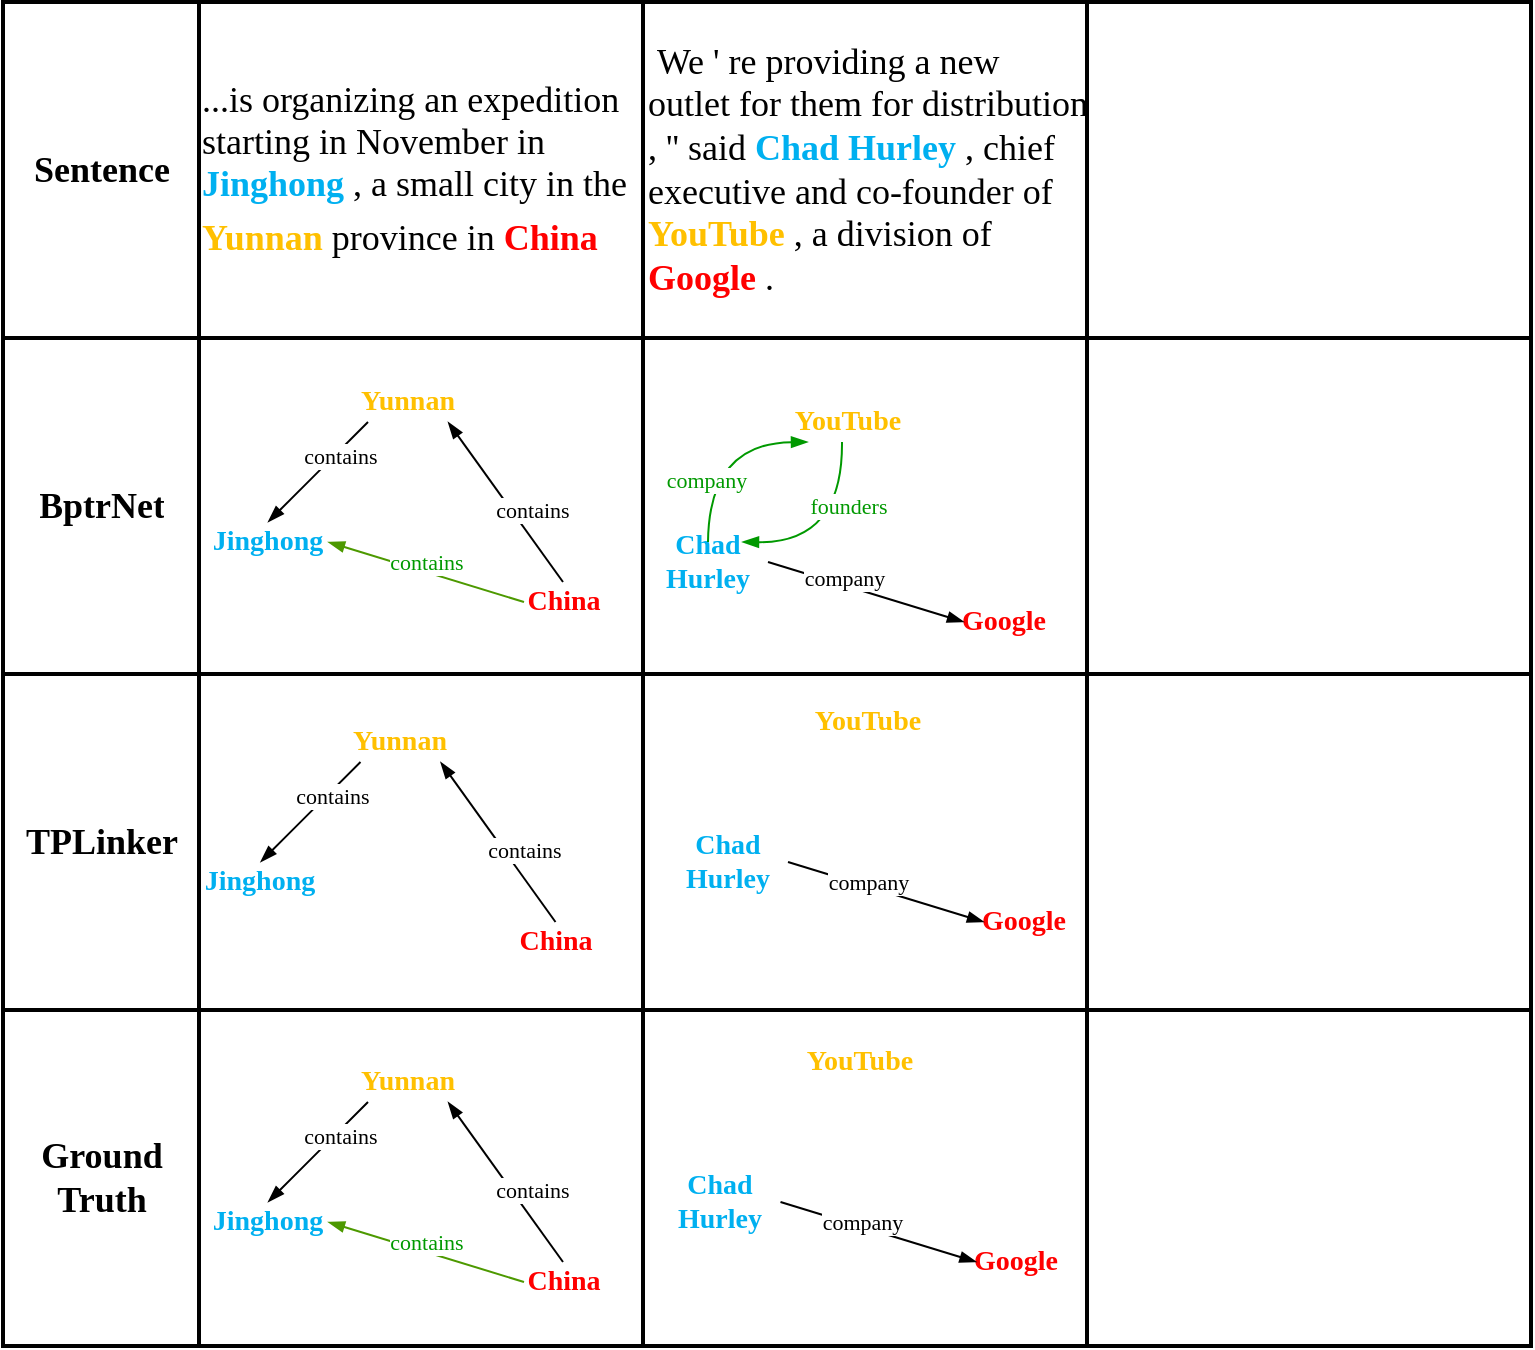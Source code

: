 <mxfile version="13.10.1" type="github">
  <diagram id="5vpmCnWidM8x6iWcZ2X5" name="Page-1">
    <mxGraphModel dx="870" dy="571" grid="1" gridSize="10" guides="1" tooltips="1" connect="1" arrows="1" fold="1" page="1" pageScale="1" pageWidth="827" pageHeight="1169" background="none" math="0" shadow="0">
      <root>
        <mxCell id="0" />
        <mxCell id="1" parent="0" />
        <mxCell id="fM8OL-0WpngBRwXDm8zp-1" value="" style="shape=table;html=1;whiteSpace=wrap;startSize=0;container=1;collapsible=0;childLayout=tableLayout;strokeWidth=2;perimeterSpacing=1;" parent="1" vertex="1">
          <mxGeometry x="457.5" y="30" width="764" height="672" as="geometry" />
        </mxCell>
        <mxCell id="fM8OL-0WpngBRwXDm8zp-2" value="" style="shape=partialRectangle;html=1;whiteSpace=wrap;collapsible=0;dropTarget=0;pointerEvents=0;fillColor=none;top=0;left=0;bottom=0;right=0;points=[[0,0.5],[1,0.5]];portConstraint=eastwest;" parent="fM8OL-0WpngBRwXDm8zp-1" vertex="1">
          <mxGeometry width="764" height="168" as="geometry" />
        </mxCell>
        <mxCell id="fM8OL-0WpngBRwXDm8zp-3" value="&lt;font face=&quot;Times New Roman&quot; style=&quot;font-size: 18px&quot;&gt;&lt;b&gt;Sentence&lt;/b&gt;&lt;/font&gt;" style="shape=partialRectangle;html=1;whiteSpace=wrap;connectable=0;overflow=hidden;fillColor=none;top=0;left=0;bottom=0;right=0;" parent="fM8OL-0WpngBRwXDm8zp-2" vertex="1">
          <mxGeometry width="98" height="168" as="geometry" />
        </mxCell>
        <mxCell id="fM8OL-0WpngBRwXDm8zp-4" value="&lt;p style=&quot;line-height: normal ; margin-top: 0pt ; margin-bottom: 0pt ; margin-left: 0in ; margin-right: 0in ; text-indent: 0in ; text-align: left ; direction: ltr ; unicode-bidi: embed ; word-break: normal&quot;&gt;&lt;font style=&quot;font-size: 18px&quot; face=&quot;Times New Roman&quot;&gt;&lt;span&gt;...is organizing an expedition starting in November in &lt;/span&gt;&lt;span style=&quot;color: rgb(0 , 176 , 240) ; font-weight: bold&quot;&gt;Jinghong&lt;/span&gt;&lt;span&gt; , a small city in the &lt;/span&gt;&lt;span style=&quot;color: rgb(255 , 192 , 0) ; font-weight: bold&quot;&gt;Yunnan&lt;/span&gt;&lt;span&gt; province in &lt;/span&gt;&lt;span style=&quot;color: red ; font-weight: bold&quot;&gt;China&lt;/span&gt;&lt;/font&gt;&lt;span style=&quot;font-size: 18.0pt ; color: red&quot;&gt; &lt;/span&gt;&lt;/p&gt;" style="shape=partialRectangle;html=1;whiteSpace=wrap;connectable=0;overflow=hidden;fillColor=none;top=0;left=0;bottom=0;right=0;" parent="fM8OL-0WpngBRwXDm8zp-2" vertex="1">
          <mxGeometry x="98" width="222" height="168" as="geometry" />
        </mxCell>
        <mxCell id="fM8OL-0WpngBRwXDm8zp-5" value="&lt;font style=&quot;font-size: 18px&quot; face=&quot;Times New Roman&quot;&gt;&amp;nbsp;We &#39; re providing a new outlet for them for distribution , &#39;&#39; said &lt;font color=&quot;#00b0f0&quot;&gt;&lt;b&gt;Chad Hurley&lt;/b&gt;&lt;/font&gt; , chief executive and co-founder of &lt;b&gt;&lt;font color=&quot;#ffc000&quot;&gt;YouTube&lt;/font&gt;&lt;/b&gt; , a division of &lt;b&gt;&lt;font color=&quot;#ff0000&quot;&gt;Google&lt;/font&gt;&lt;/b&gt; .&lt;/font&gt;" style="shape=partialRectangle;html=1;whiteSpace=wrap;connectable=0;overflow=hidden;fillColor=none;top=0;left=0;bottom=0;right=0;align=left;" parent="fM8OL-0WpngBRwXDm8zp-2" vertex="1">
          <mxGeometry x="320" width="222" height="168" as="geometry" />
        </mxCell>
        <mxCell id="fM8OL-0WpngBRwXDm8zp-6" value="" style="shape=partialRectangle;html=1;whiteSpace=wrap;connectable=0;overflow=hidden;fillColor=none;top=0;left=0;bottom=0;right=0;" parent="fM8OL-0WpngBRwXDm8zp-2" vertex="1">
          <mxGeometry x="542" width="222" height="168" as="geometry" />
        </mxCell>
        <mxCell id="fM8OL-0WpngBRwXDm8zp-7" value="" style="shape=partialRectangle;html=1;whiteSpace=wrap;collapsible=0;dropTarget=0;pointerEvents=0;fillColor=none;top=0;left=0;bottom=0;right=0;points=[[0,0.5],[1,0.5]];portConstraint=eastwest;" parent="fM8OL-0WpngBRwXDm8zp-1" vertex="1">
          <mxGeometry y="168" width="764" height="168" as="geometry" />
        </mxCell>
        <mxCell id="fM8OL-0WpngBRwXDm8zp-8" value="&lt;b&gt;&lt;font face=&quot;Times New Roman&quot; style=&quot;font-size: 18px&quot;&gt;BptrNet&lt;/font&gt;&lt;/b&gt;" style="shape=partialRectangle;html=1;whiteSpace=wrap;connectable=0;overflow=hidden;fillColor=none;top=0;left=0;bottom=0;right=0;" parent="fM8OL-0WpngBRwXDm8zp-7" vertex="1">
          <mxGeometry width="98" height="168" as="geometry" />
        </mxCell>
        <mxCell id="fM8OL-0WpngBRwXDm8zp-9" value="" style="shape=partialRectangle;html=1;whiteSpace=wrap;connectable=0;overflow=hidden;fillColor=none;top=0;left=0;bottom=0;right=0;" parent="fM8OL-0WpngBRwXDm8zp-7" vertex="1">
          <mxGeometry x="98" width="222" height="168" as="geometry" />
        </mxCell>
        <mxCell id="fM8OL-0WpngBRwXDm8zp-10" value="" style="shape=partialRectangle;html=1;whiteSpace=wrap;connectable=0;overflow=hidden;fillColor=none;top=0;left=0;bottom=0;right=0;" parent="fM8OL-0WpngBRwXDm8zp-7" vertex="1">
          <mxGeometry x="320" width="222" height="168" as="geometry" />
        </mxCell>
        <mxCell id="fM8OL-0WpngBRwXDm8zp-11" value="" style="shape=partialRectangle;html=1;whiteSpace=wrap;connectable=0;overflow=hidden;fillColor=none;top=0;left=0;bottom=0;right=0;" parent="fM8OL-0WpngBRwXDm8zp-7" vertex="1">
          <mxGeometry x="542" width="222" height="168" as="geometry" />
        </mxCell>
        <mxCell id="fM8OL-0WpngBRwXDm8zp-12" value="" style="shape=partialRectangle;html=1;whiteSpace=wrap;collapsible=0;dropTarget=0;pointerEvents=0;fillColor=none;top=0;left=0;bottom=0;right=0;points=[[0,0.5],[1,0.5]];portConstraint=eastwest;" parent="fM8OL-0WpngBRwXDm8zp-1" vertex="1">
          <mxGeometry y="336" width="764" height="168" as="geometry" />
        </mxCell>
        <mxCell id="fM8OL-0WpngBRwXDm8zp-13" value="&lt;font style=&quot;font-size: 18px&quot; face=&quot;Times New Roman&quot;&gt;&lt;b&gt;TPLinker&lt;/b&gt;&lt;/font&gt;" style="shape=partialRectangle;html=1;whiteSpace=wrap;connectable=0;overflow=hidden;fillColor=none;top=0;left=0;bottom=0;right=0;" parent="fM8OL-0WpngBRwXDm8zp-12" vertex="1">
          <mxGeometry width="98" height="168" as="geometry" />
        </mxCell>
        <mxCell id="fM8OL-0WpngBRwXDm8zp-14" value="" style="shape=partialRectangle;html=1;whiteSpace=wrap;connectable=0;overflow=hidden;fillColor=none;top=0;left=0;bottom=0;right=0;" parent="fM8OL-0WpngBRwXDm8zp-12" vertex="1">
          <mxGeometry x="98" width="222" height="168" as="geometry" />
        </mxCell>
        <mxCell id="fM8OL-0WpngBRwXDm8zp-15" value="" style="shape=partialRectangle;html=1;whiteSpace=wrap;connectable=0;overflow=hidden;fillColor=none;top=0;left=0;bottom=0;right=0;" parent="fM8OL-0WpngBRwXDm8zp-12" vertex="1">
          <mxGeometry x="320" width="222" height="168" as="geometry" />
        </mxCell>
        <mxCell id="fM8OL-0WpngBRwXDm8zp-16" value="" style="shape=partialRectangle;html=1;whiteSpace=wrap;connectable=0;overflow=hidden;fillColor=none;top=0;left=0;bottom=0;right=0;" parent="fM8OL-0WpngBRwXDm8zp-12" vertex="1">
          <mxGeometry x="542" width="222" height="168" as="geometry" />
        </mxCell>
        <mxCell id="fM8OL-0WpngBRwXDm8zp-17" value="" style="shape=partialRectangle;html=1;whiteSpace=wrap;collapsible=0;dropTarget=0;pointerEvents=0;fillColor=none;top=0;left=0;bottom=0;right=0;points=[[0,0.5],[1,0.5]];portConstraint=eastwest;" parent="fM8OL-0WpngBRwXDm8zp-1" vertex="1">
          <mxGeometry y="504" width="764" height="168" as="geometry" />
        </mxCell>
        <mxCell id="fM8OL-0WpngBRwXDm8zp-18" value="&lt;p&gt;&lt;font face=&quot;Times New Roman&quot; size=&quot;1&quot;&gt;&lt;b style=&quot;font-size: 18px&quot;&gt;Ground Truth&lt;/b&gt;&lt;/font&gt;&lt;/p&gt;" style="shape=partialRectangle;html=1;whiteSpace=wrap;connectable=0;overflow=hidden;fillColor=none;top=0;left=0;bottom=0;right=0;" parent="fM8OL-0WpngBRwXDm8zp-17" vertex="1">
          <mxGeometry width="98" height="168" as="geometry" />
        </mxCell>
        <mxCell id="fM8OL-0WpngBRwXDm8zp-19" value="" style="shape=partialRectangle;html=1;whiteSpace=wrap;connectable=0;overflow=hidden;fillColor=none;top=0;left=0;bottom=0;right=0;" parent="fM8OL-0WpngBRwXDm8zp-17" vertex="1">
          <mxGeometry x="98" width="222" height="168" as="geometry" />
        </mxCell>
        <mxCell id="fM8OL-0WpngBRwXDm8zp-20" value="" style="shape=partialRectangle;html=1;whiteSpace=wrap;connectable=0;overflow=hidden;fillColor=none;top=0;left=0;bottom=0;right=0;" parent="fM8OL-0WpngBRwXDm8zp-17" vertex="1">
          <mxGeometry x="320" width="222" height="168" as="geometry" />
        </mxCell>
        <mxCell id="fM8OL-0WpngBRwXDm8zp-21" value="" style="shape=partialRectangle;html=1;whiteSpace=wrap;connectable=0;overflow=hidden;fillColor=none;top=0;left=0;bottom=0;right=0;" parent="fM8OL-0WpngBRwXDm8zp-17" vertex="1">
          <mxGeometry x="542" width="222" height="168" as="geometry" />
        </mxCell>
        <mxCell id="fM8OL-0WpngBRwXDm8zp-39" value="&lt;span style=&quot;color: rgb(0 , 176 , 240) ; font-family: &amp;#34;times new roman&amp;#34; ; font-weight: 700 ; text-align: left&quot;&gt;&lt;font style=&quot;font-size: 14px&quot;&gt;Jinghong&lt;/font&gt;&lt;/span&gt;" style="text;html=1;strokeColor=none;fillColor=none;align=center;verticalAlign=middle;whiteSpace=wrap;rounded=0;" parent="1" vertex="1">
          <mxGeometry x="570" y="290" width="40" height="20" as="geometry" />
        </mxCell>
        <mxCell id="fM8OL-0WpngBRwXDm8zp-40" value="" style="endArrow=none;html=1;startArrow=blockThin;startFill=1;endFill=0;" parent="1" edge="1">
          <mxGeometry width="50" height="50" relative="1" as="geometry">
            <mxPoint x="590" y="290" as="sourcePoint" />
            <mxPoint x="640" y="240" as="targetPoint" />
            <Array as="points">
              <mxPoint x="610" y="270" />
            </Array>
          </mxGeometry>
        </mxCell>
        <mxCell id="fM8OL-0WpngBRwXDm8zp-41" value="&lt;font face=&quot;Times New Roman&quot;&gt;contains&lt;/font&gt;" style="edgeLabel;html=1;align=center;verticalAlign=middle;resizable=0;points=[];" parent="fM8OL-0WpngBRwXDm8zp-40" vertex="1" connectable="0">
          <mxGeometry x="0.37" y="-2" relative="1" as="geometry">
            <mxPoint as="offset" />
          </mxGeometry>
        </mxCell>
        <mxCell id="fM8OL-0WpngBRwXDm8zp-42" value="&lt;span style=&quot;color: rgb(255 , 192 , 0) ; font-family: &amp;#34;times new roman&amp;#34; ; font-size: 14px ; font-weight: 700 ; text-align: left&quot;&gt;Yunnan&lt;/span&gt;" style="text;html=1;strokeColor=none;fillColor=none;align=center;verticalAlign=middle;whiteSpace=wrap;rounded=0;" parent="1" vertex="1">
          <mxGeometry x="640" y="220" width="40" height="20" as="geometry" />
        </mxCell>
        <mxCell id="fM8OL-0WpngBRwXDm8zp-43" value="" style="endArrow=none;html=1;startArrow=blockThin;startFill=1;endFill=0;rounded=1;exitX=1;exitY=1;exitDx=0;exitDy=0;entryX=0.5;entryY=0;entryDx=0;entryDy=0;" parent="1" source="fM8OL-0WpngBRwXDm8zp-42" target="fM8OL-0WpngBRwXDm8zp-45" edge="1">
          <mxGeometry width="50" height="50" relative="1" as="geometry">
            <mxPoint x="689" y="290" as="sourcePoint" />
            <mxPoint x="739" y="240" as="targetPoint" />
          </mxGeometry>
        </mxCell>
        <mxCell id="fM8OL-0WpngBRwXDm8zp-44" value="&lt;font face=&quot;Times New Roman&quot;&gt;contains&lt;/font&gt;" style="edgeLabel;html=1;align=center;verticalAlign=middle;resizable=0;points=[];" parent="fM8OL-0WpngBRwXDm8zp-43" vertex="1" connectable="0">
          <mxGeometry x="0.223" y="8" relative="1" as="geometry">
            <mxPoint as="offset" />
          </mxGeometry>
        </mxCell>
        <mxCell id="fM8OL-0WpngBRwXDm8zp-45" value="&lt;span style=&quot;color: rgb(255 , 0 , 0) ; font-family: &amp;#34;times new roman&amp;#34; ; font-weight: 700 ; text-align: left&quot;&gt;&lt;font style=&quot;font-size: 14px&quot;&gt;China&lt;/font&gt;&lt;/span&gt;" style="text;html=1;strokeColor=none;fillColor=none;align=center;verticalAlign=middle;whiteSpace=wrap;rounded=0;" parent="1" vertex="1">
          <mxGeometry x="717.5" y="320" width="40" height="20" as="geometry" />
        </mxCell>
        <mxCell id="fM8OL-0WpngBRwXDm8zp-46" value="" style="endArrow=none;html=1;startArrow=blockThin;startFill=1;endFill=0;rounded=1;strokeColor=#4D9900;" parent="1" edge="1">
          <mxGeometry width="50" height="50" relative="1" as="geometry">
            <mxPoint x="620" y="300" as="sourcePoint" />
            <mxPoint x="718" y="330" as="targetPoint" />
          </mxGeometry>
        </mxCell>
        <mxCell id="fM8OL-0WpngBRwXDm8zp-47" value="&lt;font color=&quot;#009900&quot; face=&quot;Times New Roman&quot;&gt;contains&lt;/font&gt;" style="edgeLabel;html=1;align=center;verticalAlign=middle;resizable=0;points=[];" parent="fM8OL-0WpngBRwXDm8zp-46" vertex="1" connectable="0">
          <mxGeometry x="0.37" y="-2" relative="1" as="geometry">
            <mxPoint x="-17.35" y="-12.4" as="offset" />
          </mxGeometry>
        </mxCell>
        <mxCell id="fM8OL-0WpngBRwXDm8zp-57" value="&lt;span style=&quot;color: rgb(0 , 176 , 240) ; font-family: &amp;#34;times new roman&amp;#34; ; font-weight: 700 ; text-align: left&quot;&gt;&lt;font style=&quot;font-size: 14px&quot;&gt;Jinghong&lt;/font&gt;&lt;/span&gt;" style="text;html=1;strokeColor=none;fillColor=none;align=center;verticalAlign=middle;whiteSpace=wrap;rounded=0;" parent="1" vertex="1">
          <mxGeometry x="570" y="630" width="40" height="20" as="geometry" />
        </mxCell>
        <mxCell id="fM8OL-0WpngBRwXDm8zp-58" value="" style="endArrow=none;html=1;startArrow=blockThin;startFill=1;endFill=0;" parent="1" edge="1">
          <mxGeometry width="50" height="50" relative="1" as="geometry">
            <mxPoint x="590" y="630" as="sourcePoint" />
            <mxPoint x="640" y="580" as="targetPoint" />
            <Array as="points">
              <mxPoint x="610" y="610" />
            </Array>
          </mxGeometry>
        </mxCell>
        <mxCell id="fM8OL-0WpngBRwXDm8zp-59" value="&lt;font face=&quot;Times New Roman&quot;&gt;contains&lt;/font&gt;" style="edgeLabel;html=1;align=center;verticalAlign=middle;resizable=0;points=[];" parent="fM8OL-0WpngBRwXDm8zp-58" vertex="1" connectable="0">
          <mxGeometry x="0.37" y="-2" relative="1" as="geometry">
            <mxPoint as="offset" />
          </mxGeometry>
        </mxCell>
        <mxCell id="fM8OL-0WpngBRwXDm8zp-60" value="&lt;span style=&quot;color: rgb(255 , 192 , 0) ; font-family: &amp;#34;times new roman&amp;#34; ; font-size: 14px ; font-weight: 700 ; text-align: left&quot;&gt;Yunnan&lt;/span&gt;" style="text;html=1;strokeColor=none;fillColor=none;align=center;verticalAlign=middle;whiteSpace=wrap;rounded=0;" parent="1" vertex="1">
          <mxGeometry x="640" y="560" width="40" height="20" as="geometry" />
        </mxCell>
        <mxCell id="fM8OL-0WpngBRwXDm8zp-61" value="" style="endArrow=none;html=1;startArrow=blockThin;startFill=1;endFill=0;rounded=1;exitX=1;exitY=1;exitDx=0;exitDy=0;entryX=0.5;entryY=0;entryDx=0;entryDy=0;" parent="1" source="fM8OL-0WpngBRwXDm8zp-60" target="fM8OL-0WpngBRwXDm8zp-63" edge="1">
          <mxGeometry width="50" height="50" relative="1" as="geometry">
            <mxPoint x="689" y="630" as="sourcePoint" />
            <mxPoint x="739" y="580" as="targetPoint" />
          </mxGeometry>
        </mxCell>
        <mxCell id="fM8OL-0WpngBRwXDm8zp-62" value="&lt;font face=&quot;Times New Roman&quot;&gt;contains&lt;/font&gt;" style="edgeLabel;html=1;align=center;verticalAlign=middle;resizable=0;points=[];" parent="fM8OL-0WpngBRwXDm8zp-61" vertex="1" connectable="0">
          <mxGeometry x="0.223" y="8" relative="1" as="geometry">
            <mxPoint as="offset" />
          </mxGeometry>
        </mxCell>
        <mxCell id="fM8OL-0WpngBRwXDm8zp-63" value="&lt;span style=&quot;color: rgb(255 , 0 , 0) ; font-family: &amp;#34;times new roman&amp;#34; ; font-weight: 700 ; text-align: left&quot;&gt;&lt;font style=&quot;font-size: 14px&quot;&gt;China&lt;/font&gt;&lt;/span&gt;" style="text;html=1;strokeColor=none;fillColor=none;align=center;verticalAlign=middle;whiteSpace=wrap;rounded=0;" parent="1" vertex="1">
          <mxGeometry x="717.5" y="660" width="40" height="20" as="geometry" />
        </mxCell>
        <mxCell id="fM8OL-0WpngBRwXDm8zp-64" value="" style="endArrow=none;html=1;startArrow=blockThin;startFill=1;endFill=0;rounded=1;strokeColor=#4D9900;" parent="1" edge="1">
          <mxGeometry width="50" height="50" relative="1" as="geometry">
            <mxPoint x="620" y="640" as="sourcePoint" />
            <mxPoint x="718" y="670" as="targetPoint" />
          </mxGeometry>
        </mxCell>
        <mxCell id="fM8OL-0WpngBRwXDm8zp-65" value="&lt;font color=&quot;#009900&quot; face=&quot;Times New Roman&quot;&gt;contains&lt;/font&gt;" style="edgeLabel;html=1;align=center;verticalAlign=middle;resizable=0;points=[];" parent="fM8OL-0WpngBRwXDm8zp-64" vertex="1" connectable="0">
          <mxGeometry x="0.37" y="-2" relative="1" as="geometry">
            <mxPoint x="-17.35" y="-12.4" as="offset" />
          </mxGeometry>
        </mxCell>
        <mxCell id="fM8OL-0WpngBRwXDm8zp-66" value="&lt;span style=&quot;color: rgb(0 , 176 , 240) ; font-family: &amp;#34;times new roman&amp;#34; ; font-weight: 700 ; text-align: left&quot;&gt;&lt;font style=&quot;font-size: 14px&quot;&gt;Jinghong&lt;/font&gt;&lt;/span&gt;" style="text;html=1;strokeColor=none;fillColor=none;align=center;verticalAlign=middle;whiteSpace=wrap;rounded=0;" parent="1" vertex="1">
          <mxGeometry x="566.25" y="460" width="40" height="20" as="geometry" />
        </mxCell>
        <mxCell id="fM8OL-0WpngBRwXDm8zp-67" value="" style="endArrow=none;html=1;startArrow=blockThin;startFill=1;endFill=0;" parent="1" edge="1">
          <mxGeometry width="50" height="50" relative="1" as="geometry">
            <mxPoint x="586.25" y="460" as="sourcePoint" />
            <mxPoint x="636.25" y="410" as="targetPoint" />
            <Array as="points">
              <mxPoint x="606.25" y="440" />
            </Array>
          </mxGeometry>
        </mxCell>
        <mxCell id="fM8OL-0WpngBRwXDm8zp-68" value="&lt;font face=&quot;Times New Roman&quot;&gt;contains&lt;/font&gt;" style="edgeLabel;html=1;align=center;verticalAlign=middle;resizable=0;points=[];" parent="fM8OL-0WpngBRwXDm8zp-67" vertex="1" connectable="0">
          <mxGeometry x="0.37" y="-2" relative="1" as="geometry">
            <mxPoint as="offset" />
          </mxGeometry>
        </mxCell>
        <mxCell id="fM8OL-0WpngBRwXDm8zp-69" value="&lt;span style=&quot;color: rgb(255 , 192 , 0) ; font-family: &amp;#34;times new roman&amp;#34; ; font-size: 14px ; font-weight: 700 ; text-align: left&quot;&gt;Yunnan&lt;/span&gt;" style="text;html=1;strokeColor=none;fillColor=none;align=center;verticalAlign=middle;whiteSpace=wrap;rounded=0;" parent="1" vertex="1">
          <mxGeometry x="636.25" y="390" width="40" height="20" as="geometry" />
        </mxCell>
        <mxCell id="fM8OL-0WpngBRwXDm8zp-70" value="" style="endArrow=none;html=1;startArrow=blockThin;startFill=1;endFill=0;rounded=1;exitX=1;exitY=1;exitDx=0;exitDy=0;entryX=0.5;entryY=0;entryDx=0;entryDy=0;" parent="1" source="fM8OL-0WpngBRwXDm8zp-69" target="fM8OL-0WpngBRwXDm8zp-72" edge="1">
          <mxGeometry width="50" height="50" relative="1" as="geometry">
            <mxPoint x="685.25" y="460" as="sourcePoint" />
            <mxPoint x="735.25" y="410" as="targetPoint" />
          </mxGeometry>
        </mxCell>
        <mxCell id="fM8OL-0WpngBRwXDm8zp-71" value="&lt;font face=&quot;Times New Roman&quot;&gt;contains&lt;/font&gt;" style="edgeLabel;html=1;align=center;verticalAlign=middle;resizable=0;points=[];" parent="fM8OL-0WpngBRwXDm8zp-70" vertex="1" connectable="0">
          <mxGeometry x="0.223" y="8" relative="1" as="geometry">
            <mxPoint as="offset" />
          </mxGeometry>
        </mxCell>
        <mxCell id="fM8OL-0WpngBRwXDm8zp-72" value="&lt;span style=&quot;color: rgb(255 , 0 , 0) ; font-family: &amp;#34;times new roman&amp;#34; ; font-weight: 700 ; text-align: left&quot;&gt;&lt;font style=&quot;font-size: 14px&quot;&gt;China&lt;/font&gt;&lt;/span&gt;" style="text;html=1;strokeColor=none;fillColor=none;align=center;verticalAlign=middle;whiteSpace=wrap;rounded=0;" parent="1" vertex="1">
          <mxGeometry x="713.75" y="490" width="40" height="20" as="geometry" />
        </mxCell>
        <mxCell id="fM8OL-0WpngBRwXDm8zp-77" value="&lt;span style=&quot;color: rgb(0 , 176 , 240) ; font-family: &amp;#34;times new roman&amp;#34; ; font-weight: 700 ; text-align: left&quot;&gt;&lt;font style=&quot;font-size: 14px&quot;&gt;Chad Hurley&lt;/font&gt;&lt;/span&gt;" style="text;html=1;strokeColor=none;fillColor=none;align=center;verticalAlign=middle;whiteSpace=wrap;rounded=0;" parent="1" vertex="1">
          <mxGeometry x="790" y="300" width="40" height="20" as="geometry" />
        </mxCell>
        <mxCell id="fM8OL-0WpngBRwXDm8zp-78" value="" style="endArrow=none;html=1;startArrow=blockThin;startFill=1;endFill=0;edgeStyle=orthogonalEdgeStyle;curved=1;strokeColor=#009900;" parent="1" edge="1">
          <mxGeometry width="50" height="50" relative="1" as="geometry">
            <mxPoint x="860" y="250" as="sourcePoint" />
            <mxPoint x="810" y="300" as="targetPoint" />
          </mxGeometry>
        </mxCell>
        <mxCell id="fM8OL-0WpngBRwXDm8zp-79" value="&lt;font color=&quot;#009900&quot; face=&quot;Times New Roman&quot;&gt;company&lt;/font&gt;" style="edgeLabel;html=1;align=center;verticalAlign=middle;resizable=0;points=[];" parent="fM8OL-0WpngBRwXDm8zp-78" vertex="1" connectable="0">
          <mxGeometry x="0.37" y="-2" relative="1" as="geometry">
            <mxPoint as="offset" />
          </mxGeometry>
        </mxCell>
        <mxCell id="fM8OL-0WpngBRwXDm8zp-80" value="&lt;span style=&quot;color: rgb(255 , 192 , 0) ; font-family: &amp;#34;times new roman&amp;#34; ; font-size: 14px ; font-weight: 700 ; text-align: left&quot;&gt;YouTube&lt;/span&gt;" style="text;html=1;strokeColor=none;fillColor=none;align=center;verticalAlign=middle;whiteSpace=wrap;rounded=0;" parent="1" vertex="1">
          <mxGeometry x="860" y="230" width="40" height="20" as="geometry" />
        </mxCell>
        <mxCell id="fM8OL-0WpngBRwXDm8zp-83" value="&lt;span style=&quot;color: rgb(255 , 0 , 0) ; font-family: &amp;#34;times new roman&amp;#34; ; font-weight: 700 ; text-align: left&quot;&gt;&lt;font style=&quot;font-size: 14px&quot;&gt;Google&lt;/font&gt;&lt;/span&gt;" style="text;html=1;strokeColor=none;fillColor=none;align=center;verticalAlign=middle;whiteSpace=wrap;rounded=0;" parent="1" vertex="1">
          <mxGeometry x="937.5" y="330" width="40" height="20" as="geometry" />
        </mxCell>
        <mxCell id="fM8OL-0WpngBRwXDm8zp-84" value="" style="endArrow=none;html=1;startArrow=blockThin;startFill=1;endFill=0;rounded=1;" parent="1" edge="1">
          <mxGeometry width="50" height="50" relative="1" as="geometry">
            <mxPoint x="938" y="340" as="sourcePoint" />
            <mxPoint x="840" y="310" as="targetPoint" />
          </mxGeometry>
        </mxCell>
        <mxCell id="2NpfUJ0VDnkzOH738Le0-6" value="&lt;font face=&quot;Times New Roman&quot;&gt;company&lt;/font&gt;" style="edgeLabel;html=1;align=center;verticalAlign=middle;resizable=0;points=[];fontColor=#000000;" vertex="1" connectable="0" parent="fM8OL-0WpngBRwXDm8zp-84">
          <mxGeometry x="0.257" y="-4" relative="1" as="geometry">
            <mxPoint as="offset" />
          </mxGeometry>
        </mxCell>
        <mxCell id="fM8OL-0WpngBRwXDm8zp-112" value="" style="endArrow=none;html=1;startArrow=blockThin;startFill=1;endFill=0;edgeStyle=orthogonalEdgeStyle;curved=1;strokeColor=#009900;" parent="1" edge="1">
          <mxGeometry width="50" height="50" relative="1" as="geometry">
            <mxPoint x="827" y="300" as="sourcePoint" />
            <mxPoint x="877" y="250" as="targetPoint" />
          </mxGeometry>
        </mxCell>
        <mxCell id="fM8OL-0WpngBRwXDm8zp-113" value="&lt;font face=&quot;Times New Roman&quot; color=&quot;#009900&quot;&gt;founders&lt;/font&gt;" style="edgeLabel;html=1;align=center;verticalAlign=middle;resizable=0;points=[];" parent="fM8OL-0WpngBRwXDm8zp-112" vertex="1" connectable="0">
          <mxGeometry x="0.37" y="-2" relative="1" as="geometry">
            <mxPoint as="offset" />
          </mxGeometry>
        </mxCell>
        <mxCell id="fM8OL-0WpngBRwXDm8zp-123" value="&lt;span style=&quot;color: rgb(0 , 176 , 240) ; font-family: &amp;#34;times new roman&amp;#34; ; font-weight: 700 ; text-align: left&quot;&gt;&lt;font style=&quot;font-size: 14px&quot;&gt;Chad Hurley&lt;/font&gt;&lt;/span&gt;" style="text;html=1;strokeColor=none;fillColor=none;align=center;verticalAlign=middle;whiteSpace=wrap;rounded=0;" parent="1" vertex="1">
          <mxGeometry x="800" y="450" width="40" height="20" as="geometry" />
        </mxCell>
        <mxCell id="fM8OL-0WpngBRwXDm8zp-126" value="&lt;span style=&quot;color: rgb(255 , 192 , 0) ; font-family: &amp;#34;times new roman&amp;#34; ; font-size: 14px ; font-weight: 700 ; text-align: left&quot;&gt;YouTube&lt;/span&gt;" style="text;html=1;strokeColor=none;fillColor=none;align=center;verticalAlign=middle;whiteSpace=wrap;rounded=0;" parent="1" vertex="1">
          <mxGeometry x="870" y="380" width="40" height="20" as="geometry" />
        </mxCell>
        <mxCell id="fM8OL-0WpngBRwXDm8zp-127" value="&lt;span style=&quot;color: rgb(255 , 0 , 0) ; font-family: &amp;#34;times new roman&amp;#34; ; font-weight: 700 ; text-align: left&quot;&gt;&lt;font style=&quot;font-size: 14px&quot;&gt;Google&lt;/font&gt;&lt;/span&gt;" style="text;html=1;strokeColor=none;fillColor=none;align=center;verticalAlign=middle;whiteSpace=wrap;rounded=0;" parent="1" vertex="1">
          <mxGeometry x="947.5" y="480" width="40" height="20" as="geometry" />
        </mxCell>
        <mxCell id="fM8OL-0WpngBRwXDm8zp-128" value="" style="endArrow=none;html=1;startArrow=blockThin;startFill=1;endFill=0;rounded=1;" parent="1" edge="1">
          <mxGeometry width="50" height="50" relative="1" as="geometry">
            <mxPoint x="948" y="490" as="sourcePoint" />
            <mxPoint x="850" y="460" as="targetPoint" />
          </mxGeometry>
        </mxCell>
        <mxCell id="fM8OL-0WpngBRwXDm8zp-129" value="&lt;font&gt;company&lt;/font&gt;" style="edgeLabel;html=1;align=center;verticalAlign=middle;resizable=0;points=[];fontFamily=Times New Roman;" parent="fM8OL-0WpngBRwXDm8zp-128" vertex="1" connectable="0">
          <mxGeometry x="0.37" y="-2" relative="1" as="geometry">
            <mxPoint x="8.35" y="2.4" as="offset" />
          </mxGeometry>
        </mxCell>
        <mxCell id="2NpfUJ0VDnkzOH738Le0-1" value="&lt;span style=&quot;color: rgb(0 , 176 , 240) ; font-family: &amp;#34;times new roman&amp;#34; ; font-weight: 700 ; text-align: left&quot;&gt;&lt;font style=&quot;font-size: 14px&quot;&gt;Chad Hurley&lt;/font&gt;&lt;/span&gt;" style="text;html=1;strokeColor=none;fillColor=none;align=center;verticalAlign=middle;whiteSpace=wrap;rounded=0;" vertex="1" parent="1">
          <mxGeometry x="796.25" y="620" width="40" height="20" as="geometry" />
        </mxCell>
        <mxCell id="2NpfUJ0VDnkzOH738Le0-2" value="&lt;span style=&quot;color: rgb(255 , 192 , 0) ; font-family: &amp;#34;times new roman&amp;#34; ; font-size: 14px ; font-weight: 700 ; text-align: left&quot;&gt;YouTube&lt;/span&gt;" style="text;html=1;strokeColor=none;fillColor=none;align=center;verticalAlign=middle;whiteSpace=wrap;rounded=0;" vertex="1" parent="1">
          <mxGeometry x="866.25" y="550" width="40" height="20" as="geometry" />
        </mxCell>
        <mxCell id="2NpfUJ0VDnkzOH738Le0-3" value="&lt;span style=&quot;color: rgb(255 , 0 , 0) ; font-family: &amp;#34;times new roman&amp;#34; ; font-weight: 700 ; text-align: left&quot;&gt;&lt;font style=&quot;font-size: 14px&quot;&gt;Google&lt;/font&gt;&lt;/span&gt;" style="text;html=1;strokeColor=none;fillColor=none;align=center;verticalAlign=middle;whiteSpace=wrap;rounded=0;" vertex="1" parent="1">
          <mxGeometry x="943.75" y="650" width="40" height="20" as="geometry" />
        </mxCell>
        <mxCell id="2NpfUJ0VDnkzOH738Le0-4" value="" style="endArrow=none;html=1;startArrow=blockThin;startFill=1;endFill=0;rounded=1;" edge="1" parent="1">
          <mxGeometry width="50" height="50" relative="1" as="geometry">
            <mxPoint x="944.25" y="660" as="sourcePoint" />
            <mxPoint x="846.25" y="630" as="targetPoint" />
          </mxGeometry>
        </mxCell>
        <mxCell id="2NpfUJ0VDnkzOH738Le0-5" value="&lt;font&gt;company&lt;/font&gt;" style="edgeLabel;html=1;align=center;verticalAlign=middle;resizable=0;points=[];fontFamily=Times New Roman;" vertex="1" connectable="0" parent="2NpfUJ0VDnkzOH738Le0-4">
          <mxGeometry x="0.37" y="-2" relative="1" as="geometry">
            <mxPoint x="8.35" y="2.4" as="offset" />
          </mxGeometry>
        </mxCell>
      </root>
    </mxGraphModel>
  </diagram>
</mxfile>
